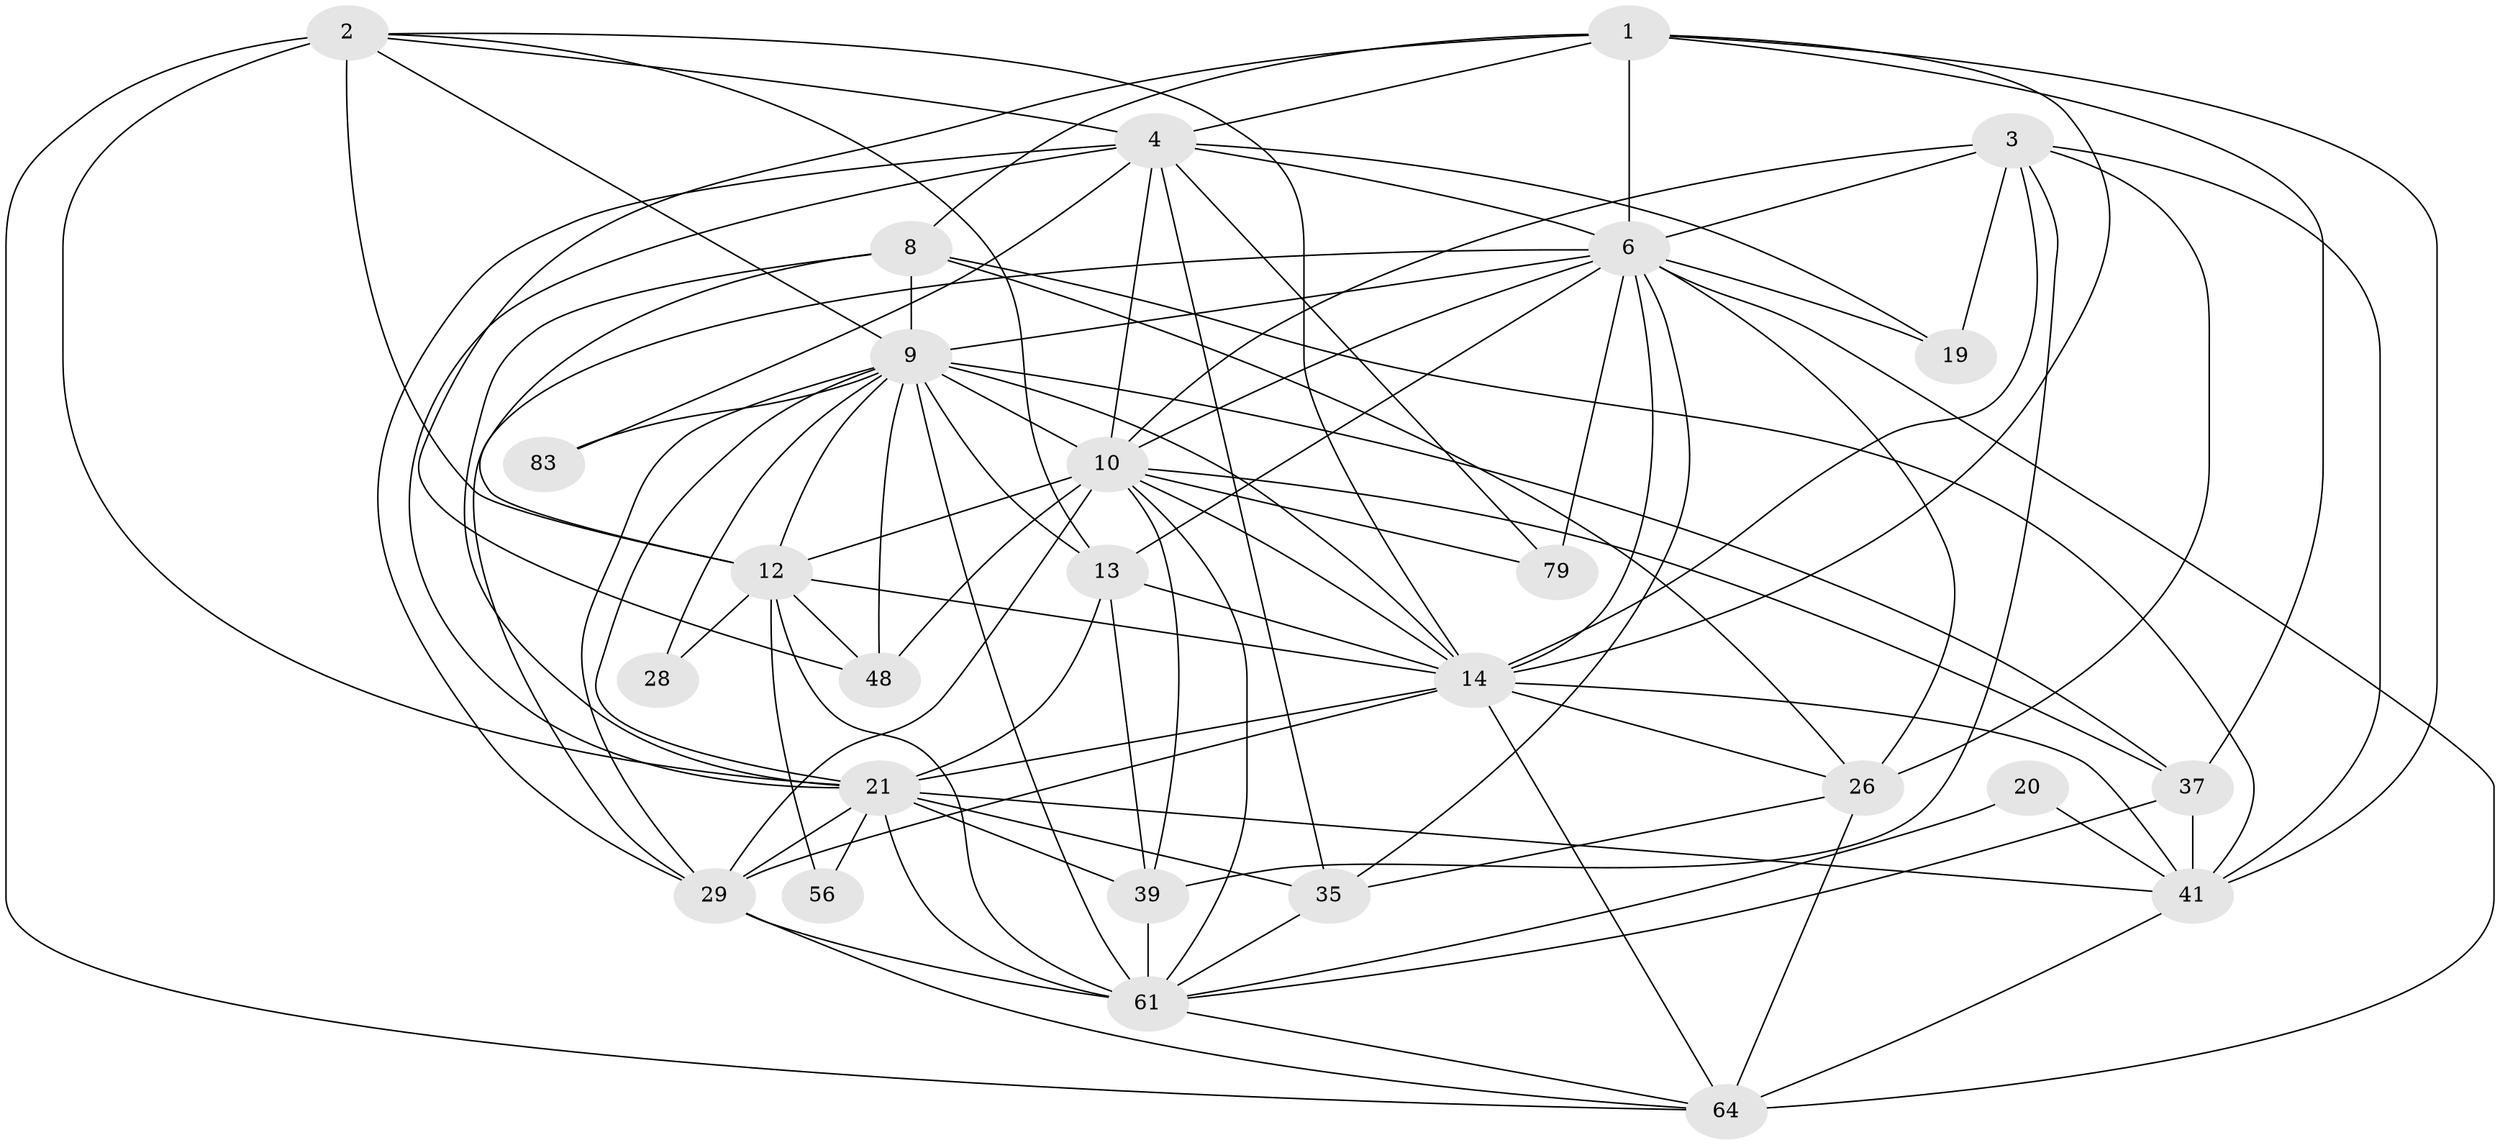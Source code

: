 // original degree distribution, {4: 0.2826086956521739, 5: 0.21739130434782608, 2: 0.15217391304347827, 7: 0.021739130434782608, 6: 0.09782608695652174, 3: 0.21739130434782608, 8: 0.010869565217391304}
// Generated by graph-tools (version 1.1) at 2025/18/03/04/25 18:18:52]
// undirected, 27 vertices, 94 edges
graph export_dot {
graph [start="1"]
  node [color=gray90,style=filled];
  1 [super="+31+18"];
  2 [super="+33"];
  3 [super="+7+5"];
  4 [super="+70+74+42"];
  6 [super="+15+11+76+16"];
  8 [super="+45"];
  9 [super="+22+23+47"];
  10 [super="+87+71+68"];
  12 [super="+17"];
  13 [super="+43+58"];
  14 [super="+25+62+27"];
  19;
  20;
  21 [super="+54"];
  26 [super="+46"];
  28;
  29 [super="+34"];
  35 [super="+40+44"];
  37 [super="+53+52"];
  39 [super="+66+51"];
  41 [super="+69+73+57"];
  48 [super="+91"];
  56;
  61 [super="+63+72+78"];
  64 [super="+82"];
  79;
  83;
  1 -- 48;
  1 -- 4;
  1 -- 37;
  1 -- 41;
  1 -- 8;
  1 -- 6 [weight=2];
  1 -- 14;
  2 -- 64;
  2 -- 13;
  2 -- 21;
  2 -- 14;
  2 -- 9;
  2 -- 4;
  2 -- 12;
  3 -- 19;
  3 -- 6;
  3 -- 26;
  3 -- 39;
  3 -- 41 [weight=2];
  3 -- 10 [weight=2];
  3 -- 14;
  4 -- 6 [weight=2];
  4 -- 29;
  4 -- 35;
  4 -- 19;
  4 -- 83;
  4 -- 79;
  4 -- 10 [weight=2];
  4 -- 21;
  6 -- 35;
  6 -- 26;
  6 -- 14 [weight=3];
  6 -- 79;
  6 -- 10;
  6 -- 9 [weight=2];
  6 -- 19;
  6 -- 29;
  6 -- 13;
  6 -- 64;
  8 -- 9 [weight=2];
  8 -- 41;
  8 -- 21;
  8 -- 26;
  8 -- 12;
  9 -- 48;
  9 -- 28;
  9 -- 29 [weight=3];
  9 -- 13;
  9 -- 10 [weight=2];
  9 -- 12 [weight=2];
  9 -- 83;
  9 -- 61;
  9 -- 21;
  9 -- 37;
  9 -- 14;
  10 -- 37;
  10 -- 39;
  10 -- 29;
  10 -- 12;
  10 -- 14 [weight=2];
  10 -- 61;
  10 -- 48;
  10 -- 79;
  12 -- 48;
  12 -- 56;
  12 -- 28;
  12 -- 61;
  12 -- 14;
  13 -- 39;
  13 -- 21;
  13 -- 14 [weight=2];
  14 -- 41;
  14 -- 21;
  14 -- 26;
  14 -- 29;
  14 -- 64;
  20 -- 61;
  20 -- 41;
  21 -- 29;
  21 -- 35;
  21 -- 39;
  21 -- 56;
  21 -- 41;
  21 -- 61;
  26 -- 35;
  26 -- 64;
  29 -- 64;
  29 -- 61 [weight=3];
  35 -- 61;
  37 -- 41 [weight=2];
  37 -- 61 [weight=2];
  39 -- 61;
  41 -- 64;
  61 -- 64;
}
